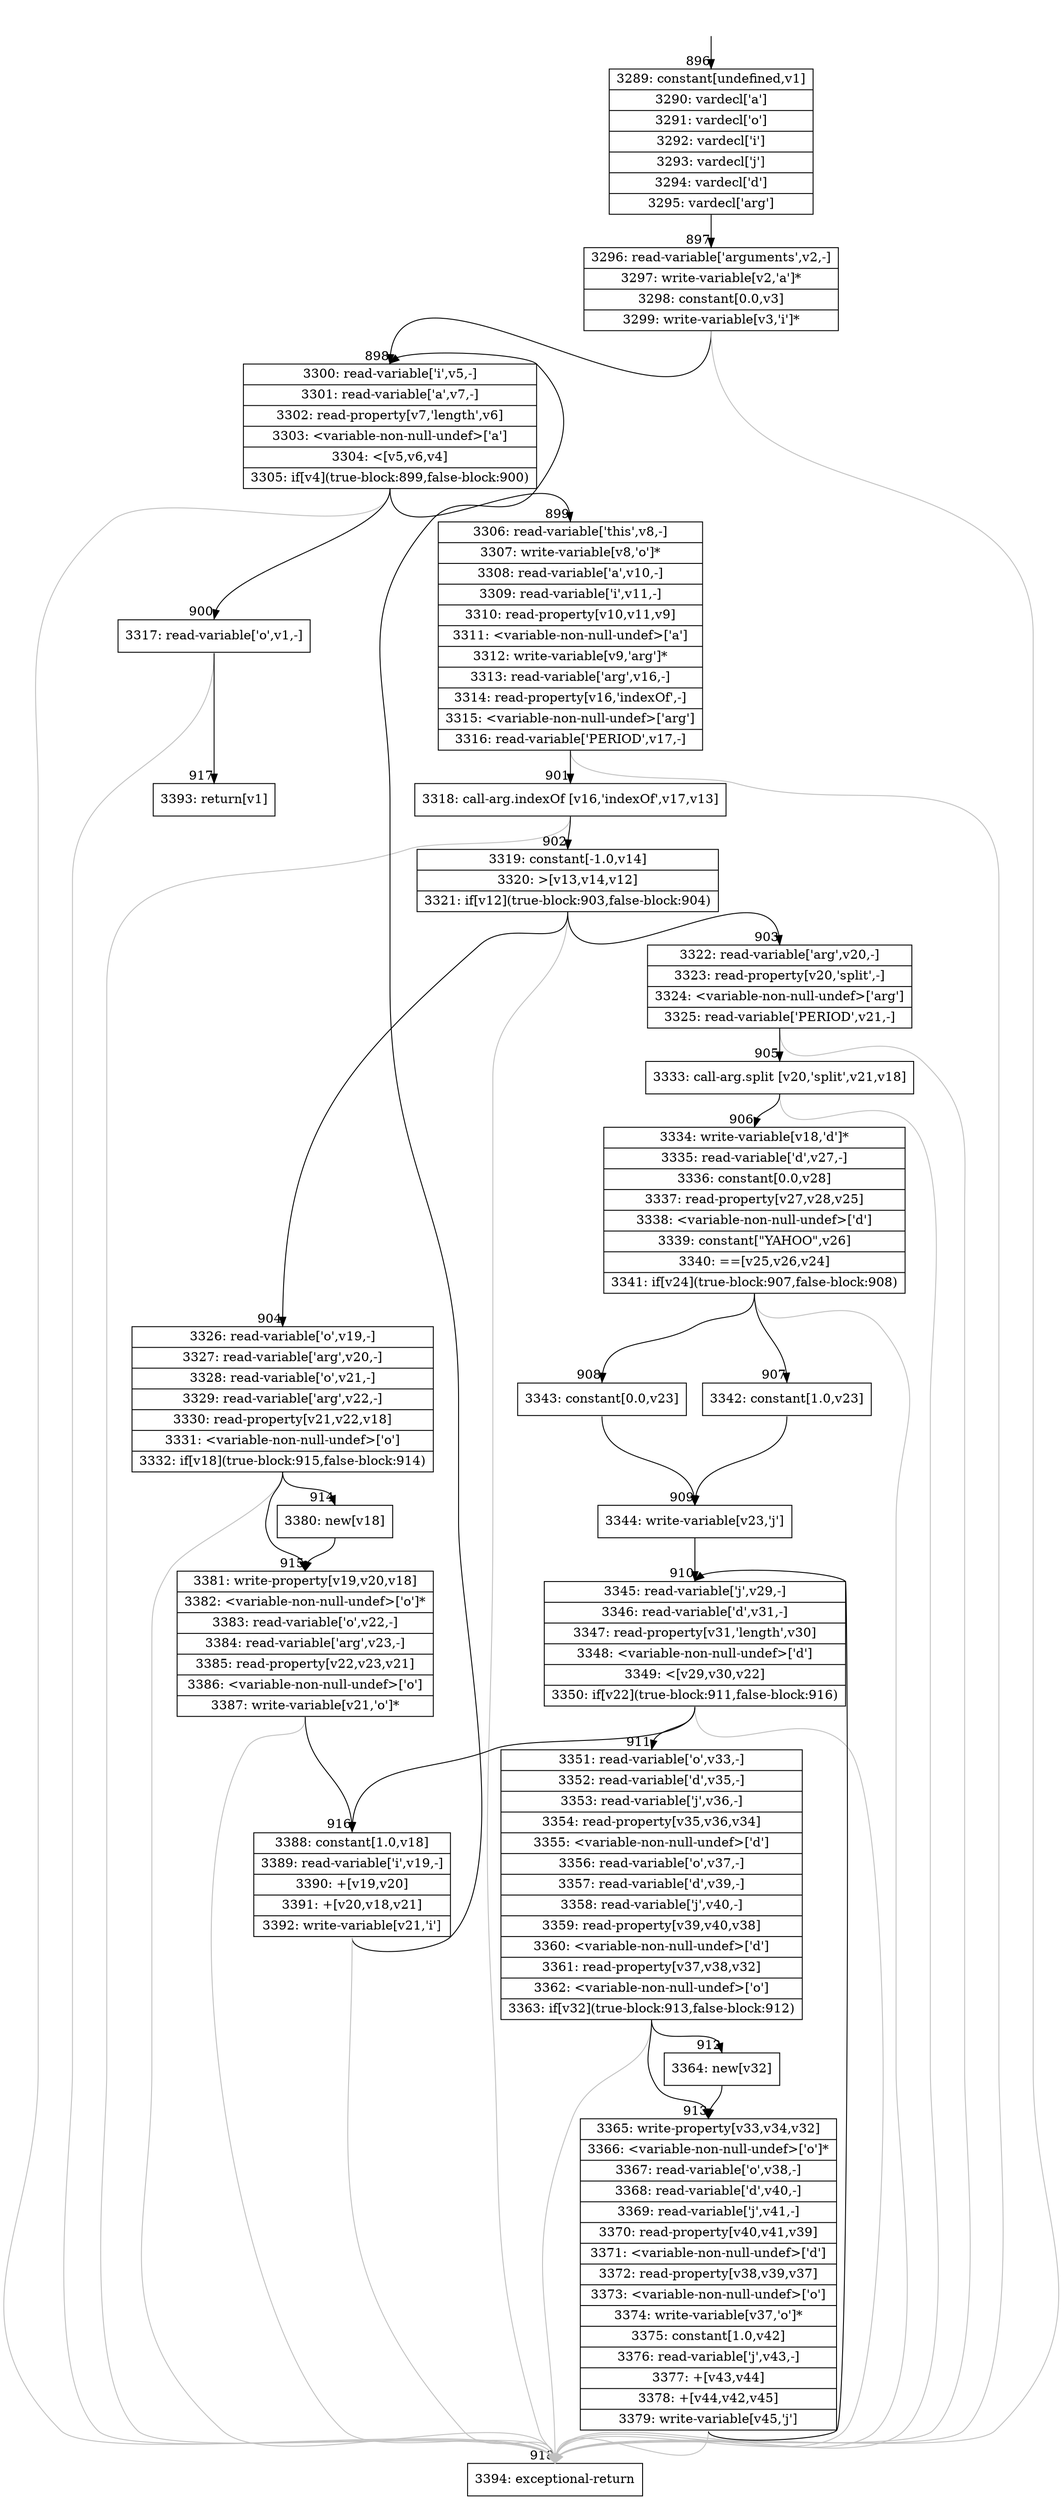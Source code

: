 digraph {
rankdir="TD"
BB_entry35[shape=none,label=""];
BB_entry35 -> BB896 [tailport=s, headport=n, headlabel="    896"]
BB896 [shape=record label="{3289: constant[undefined,v1]|3290: vardecl['a']|3291: vardecl['o']|3292: vardecl['i']|3293: vardecl['j']|3294: vardecl['d']|3295: vardecl['arg']}" ] 
BB896 -> BB897 [tailport=s, headport=n, headlabel="      897"]
BB897 [shape=record label="{3296: read-variable['arguments',v2,-]|3297: write-variable[v2,'a']*|3298: constant[0.0,v3]|3299: write-variable[v3,'i']*}" ] 
BB897 -> BB898 [tailport=s, headport=n, headlabel="      898"]
BB897 -> BB918 [tailport=s, headport=n, color=gray, headlabel="      918"]
BB898 [shape=record label="{3300: read-variable['i',v5,-]|3301: read-variable['a',v7,-]|3302: read-property[v7,'length',v6]|3303: \<variable-non-null-undef\>['a']|3304: \<[v5,v6,v4]|3305: if[v4](true-block:899,false-block:900)}" ] 
BB898 -> BB899 [tailport=s, headport=n, headlabel="      899"]
BB898 -> BB900 [tailport=s, headport=n, headlabel="      900"]
BB898 -> BB918 [tailport=s, headport=n, color=gray]
BB899 [shape=record label="{3306: read-variable['this',v8,-]|3307: write-variable[v8,'o']*|3308: read-variable['a',v10,-]|3309: read-variable['i',v11,-]|3310: read-property[v10,v11,v9]|3311: \<variable-non-null-undef\>['a']|3312: write-variable[v9,'arg']*|3313: read-variable['arg',v16,-]|3314: read-property[v16,'indexOf',-]|3315: \<variable-non-null-undef\>['arg']|3316: read-variable['PERIOD',v17,-]}" ] 
BB899 -> BB901 [tailport=s, headport=n, headlabel="      901"]
BB899 -> BB918 [tailport=s, headport=n, color=gray]
BB900 [shape=record label="{3317: read-variable['o',v1,-]}" ] 
BB900 -> BB917 [tailport=s, headport=n, headlabel="      917"]
BB900 -> BB918 [tailport=s, headport=n, color=gray]
BB901 [shape=record label="{3318: call-arg.indexOf [v16,'indexOf',v17,v13]}" ] 
BB901 -> BB902 [tailport=s, headport=n, headlabel="      902"]
BB901 -> BB918 [tailport=s, headport=n, color=gray]
BB902 [shape=record label="{3319: constant[-1.0,v14]|3320: \>[v13,v14,v12]|3321: if[v12](true-block:903,false-block:904)}" ] 
BB902 -> BB903 [tailport=s, headport=n, headlabel="      903"]
BB902 -> BB904 [tailport=s, headport=n, headlabel="      904"]
BB902 -> BB918 [tailport=s, headport=n, color=gray]
BB903 [shape=record label="{3322: read-variable['arg',v20,-]|3323: read-property[v20,'split',-]|3324: \<variable-non-null-undef\>['arg']|3325: read-variable['PERIOD',v21,-]}" ] 
BB903 -> BB905 [tailport=s, headport=n, headlabel="      905"]
BB903 -> BB918 [tailport=s, headport=n, color=gray]
BB904 [shape=record label="{3326: read-variable['o',v19,-]|3327: read-variable['arg',v20,-]|3328: read-variable['o',v21,-]|3329: read-variable['arg',v22,-]|3330: read-property[v21,v22,v18]|3331: \<variable-non-null-undef\>['o']|3332: if[v18](true-block:915,false-block:914)}" ] 
BB904 -> BB915 [tailport=s, headport=n, headlabel="      915"]
BB904 -> BB914 [tailport=s, headport=n, headlabel="      914"]
BB904 -> BB918 [tailport=s, headport=n, color=gray]
BB905 [shape=record label="{3333: call-arg.split [v20,'split',v21,v18]}" ] 
BB905 -> BB906 [tailport=s, headport=n, headlabel="      906"]
BB905 -> BB918 [tailport=s, headport=n, color=gray]
BB906 [shape=record label="{3334: write-variable[v18,'d']*|3335: read-variable['d',v27,-]|3336: constant[0.0,v28]|3337: read-property[v27,v28,v25]|3338: \<variable-non-null-undef\>['d']|3339: constant[\"YAHOO\",v26]|3340: ==[v25,v26,v24]|3341: if[v24](true-block:907,false-block:908)}" ] 
BB906 -> BB907 [tailport=s, headport=n, headlabel="      907"]
BB906 -> BB908 [tailport=s, headport=n, headlabel="      908"]
BB906 -> BB918 [tailport=s, headport=n, color=gray]
BB907 [shape=record label="{3342: constant[1.0,v23]}" ] 
BB907 -> BB909 [tailport=s, headport=n, headlabel="      909"]
BB908 [shape=record label="{3343: constant[0.0,v23]}" ] 
BB908 -> BB909 [tailport=s, headport=n]
BB909 [shape=record label="{3344: write-variable[v23,'j']}" ] 
BB909 -> BB910 [tailport=s, headport=n, headlabel="      910"]
BB910 [shape=record label="{3345: read-variable['j',v29,-]|3346: read-variable['d',v31,-]|3347: read-property[v31,'length',v30]|3348: \<variable-non-null-undef\>['d']|3349: \<[v29,v30,v22]|3350: if[v22](true-block:911,false-block:916)}" ] 
BB910 -> BB911 [tailport=s, headport=n, headlabel="      911"]
BB910 -> BB916 [tailport=s, headport=n, headlabel="      916"]
BB910 -> BB918 [tailport=s, headport=n, color=gray]
BB911 [shape=record label="{3351: read-variable['o',v33,-]|3352: read-variable['d',v35,-]|3353: read-variable['j',v36,-]|3354: read-property[v35,v36,v34]|3355: \<variable-non-null-undef\>['d']|3356: read-variable['o',v37,-]|3357: read-variable['d',v39,-]|3358: read-variable['j',v40,-]|3359: read-property[v39,v40,v38]|3360: \<variable-non-null-undef\>['d']|3361: read-property[v37,v38,v32]|3362: \<variable-non-null-undef\>['o']|3363: if[v32](true-block:913,false-block:912)}" ] 
BB911 -> BB913 [tailport=s, headport=n, headlabel="      913"]
BB911 -> BB912 [tailport=s, headport=n, headlabel="      912"]
BB911 -> BB918 [tailport=s, headport=n, color=gray]
BB912 [shape=record label="{3364: new[v32]}" ] 
BB912 -> BB913 [tailport=s, headport=n]
BB913 [shape=record label="{3365: write-property[v33,v34,v32]|3366: \<variable-non-null-undef\>['o']*|3367: read-variable['o',v38,-]|3368: read-variable['d',v40,-]|3369: read-variable['j',v41,-]|3370: read-property[v40,v41,v39]|3371: \<variable-non-null-undef\>['d']|3372: read-property[v38,v39,v37]|3373: \<variable-non-null-undef\>['o']|3374: write-variable[v37,'o']*|3375: constant[1.0,v42]|3376: read-variable['j',v43,-]|3377: +[v43,v44]|3378: +[v44,v42,v45]|3379: write-variable[v45,'j']}" ] 
BB913 -> BB910 [tailport=s, headport=n]
BB913 -> BB918 [tailport=s, headport=n, color=gray]
BB914 [shape=record label="{3380: new[v18]}" ] 
BB914 -> BB915 [tailport=s, headport=n]
BB915 [shape=record label="{3381: write-property[v19,v20,v18]|3382: \<variable-non-null-undef\>['o']*|3383: read-variable['o',v22,-]|3384: read-variable['arg',v23,-]|3385: read-property[v22,v23,v21]|3386: \<variable-non-null-undef\>['o']|3387: write-variable[v21,'o']*}" ] 
BB915 -> BB916 [tailport=s, headport=n]
BB915 -> BB918 [tailport=s, headport=n, color=gray]
BB916 [shape=record label="{3388: constant[1.0,v18]|3389: read-variable['i',v19,-]|3390: +[v19,v20]|3391: +[v20,v18,v21]|3392: write-variable[v21,'i']}" ] 
BB916 -> BB898 [tailport=s, headport=n]
BB916 -> BB918 [tailport=s, headport=n, color=gray]
BB917 [shape=record label="{3393: return[v1]}" ] 
BB918 [shape=record label="{3394: exceptional-return}" ] 
//#$~ 1321
}
